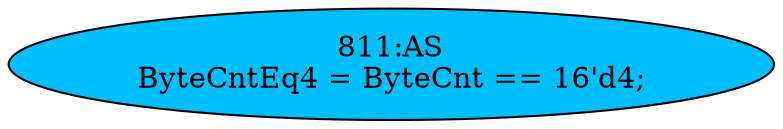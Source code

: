 strict digraph "" {
	node [label="\N"];
	"811:AS"	 [ast="<pyverilog.vparser.ast.Assign object at 0x7fb43032cc90>",
		def_var="['ByteCntEq4']",
		fillcolor=deepskyblue,
		label="811:AS
ByteCntEq4 = ByteCnt == 16'd4;",
		statements="[]",
		style=filled,
		typ=Assign,
		use_var="['ByteCnt']"];
}
